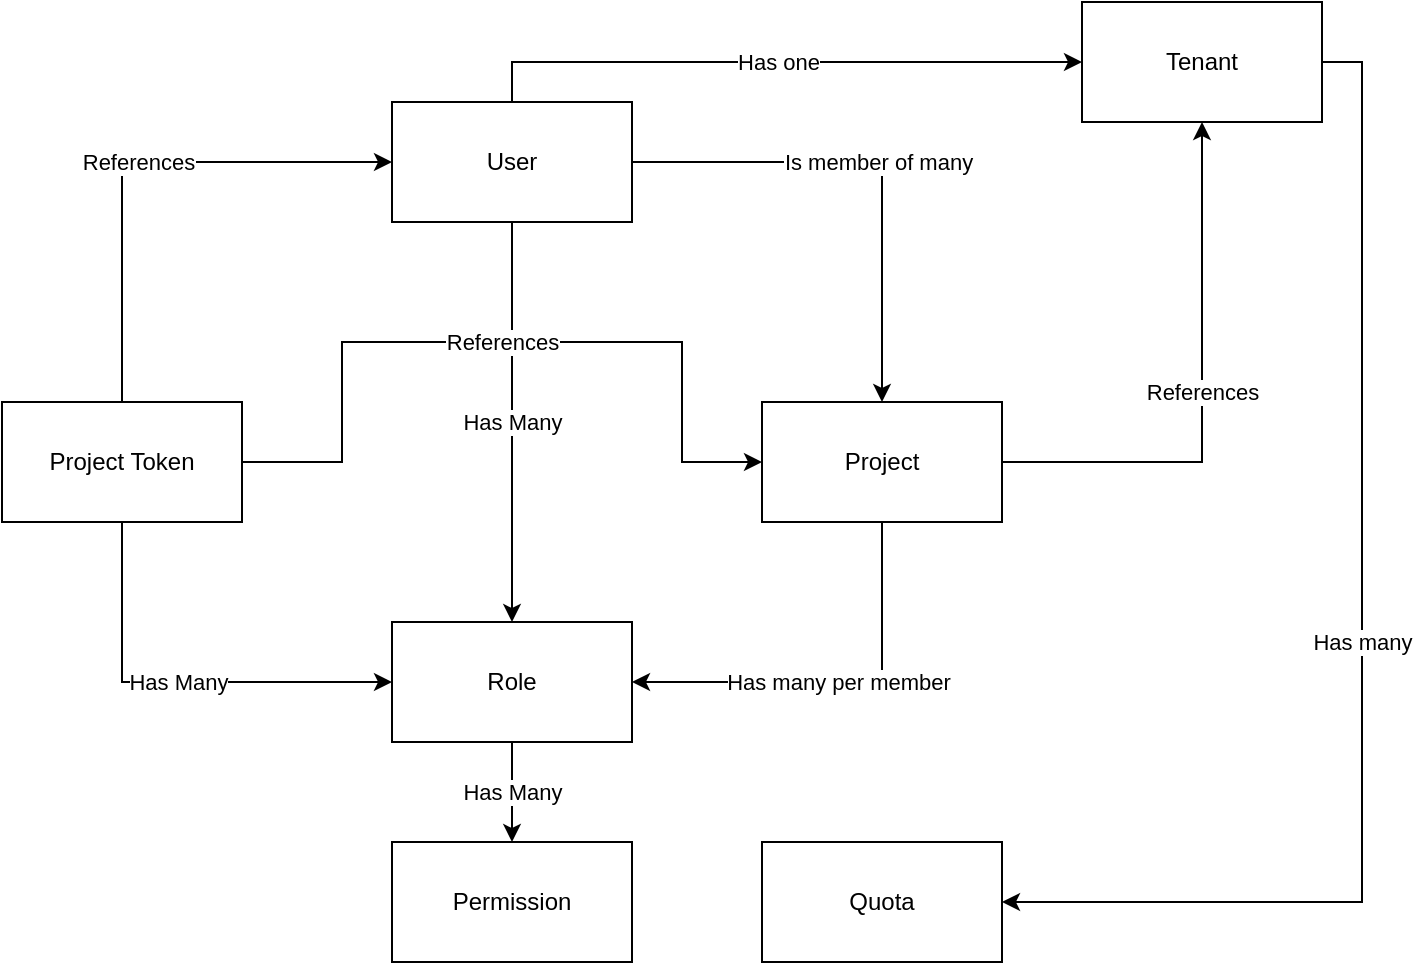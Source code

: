 <mxfile version="14.4.3" type="device"><diagram id="csj_XSS5dEslPSL6R-kq" name="Page-1"><mxGraphModel dx="1422" dy="936" grid="1" gridSize="10" guides="1" tooltips="1" connect="1" arrows="1" fold="1" page="1" pageScale="1" pageWidth="850" pageHeight="1100" math="0" shadow="0"><root><mxCell id="0"/><mxCell id="1" parent="0"/><mxCell id="O3pILReWp-PwsGxi-FQT-28" value="Role" style="rounded=0;whiteSpace=wrap;html=1;" vertex="1" parent="1"><mxGeometry x="275" y="380" width="120" height="60" as="geometry"/></mxCell><mxCell id="O3pILReWp-PwsGxi-FQT-29" value="Permission" style="rounded=0;whiteSpace=wrap;html=1;" vertex="1" parent="1"><mxGeometry x="275" y="490" width="120" height="60" as="geometry"/></mxCell><mxCell id="O3pILReWp-PwsGxi-FQT-30" value="Has Many" style="edgeStyle=orthogonalEdgeStyle;rounded=0;orthogonalLoop=1;jettySize=auto;html=1;exitX=0.5;exitY=1;exitDx=0;exitDy=0;entryX=0.5;entryY=0;entryDx=0;entryDy=0;" edge="1" parent="1" source="O3pILReWp-PwsGxi-FQT-28" target="O3pILReWp-PwsGxi-FQT-29"><mxGeometry relative="1" as="geometry"><mxPoint x="400" y="20" as="sourcePoint"/><mxPoint x="400" y="80" as="targetPoint"/></mxGeometry></mxCell><mxCell id="O3pILReWp-PwsGxi-FQT-38" value="Has one" style="edgeStyle=orthogonalEdgeStyle;rounded=0;orthogonalLoop=1;jettySize=auto;html=1;exitX=0.5;exitY=0;exitDx=0;exitDy=0;entryX=0;entryY=0.5;entryDx=0;entryDy=0;" edge="1" parent="1" source="O3pILReWp-PwsGxi-FQT-31" target="O3pILReWp-PwsGxi-FQT-37"><mxGeometry relative="1" as="geometry"/></mxCell><mxCell id="O3pILReWp-PwsGxi-FQT-40" value="Is member of many" style="edgeStyle=orthogonalEdgeStyle;rounded=0;orthogonalLoop=1;jettySize=auto;html=1;exitX=1;exitY=0.5;exitDx=0;exitDy=0;" edge="1" parent="1" source="O3pILReWp-PwsGxi-FQT-31" target="O3pILReWp-PwsGxi-FQT-39"><mxGeometry relative="1" as="geometry"/></mxCell><mxCell id="O3pILReWp-PwsGxi-FQT-31" value="User" style="rounded=0;whiteSpace=wrap;html=1;" vertex="1" parent="1"><mxGeometry x="275" y="120" width="120" height="60" as="geometry"/></mxCell><mxCell id="O3pILReWp-PwsGxi-FQT-32" value="Has Many" style="edgeStyle=orthogonalEdgeStyle;rounded=0;orthogonalLoop=1;jettySize=auto;html=1;exitX=0.5;exitY=1;exitDx=0;exitDy=0;entryX=0.5;entryY=0;entryDx=0;entryDy=0;" edge="1" parent="1" source="O3pILReWp-PwsGxi-FQT-31" target="O3pILReWp-PwsGxi-FQT-28"><mxGeometry relative="1" as="geometry"><mxPoint x="345" y="480" as="sourcePoint"/><mxPoint x="240" y="240" as="targetPoint"/><Array as="points"><mxPoint x="335" y="300"/><mxPoint x="335" y="300"/></Array></mxGeometry></mxCell><mxCell id="O3pILReWp-PwsGxi-FQT-35" value="References" style="edgeStyle=orthogonalEdgeStyle;rounded=0;orthogonalLoop=1;jettySize=auto;html=1;exitX=0.5;exitY=0;exitDx=0;exitDy=0;entryX=0;entryY=0.5;entryDx=0;entryDy=0;" edge="1" parent="1" source="O3pILReWp-PwsGxi-FQT-33" target="O3pILReWp-PwsGxi-FQT-31"><mxGeometry relative="1" as="geometry"/></mxCell><mxCell id="O3pILReWp-PwsGxi-FQT-43" value="References" style="edgeStyle=orthogonalEdgeStyle;rounded=0;orthogonalLoop=1;jettySize=auto;html=1;exitX=1;exitY=0.5;exitDx=0;exitDy=0;entryX=0;entryY=0.5;entryDx=0;entryDy=0;" edge="1" parent="1" source="O3pILReWp-PwsGxi-FQT-33" target="O3pILReWp-PwsGxi-FQT-39"><mxGeometry relative="1" as="geometry"><Array as="points"><mxPoint x="250" y="300"/><mxPoint x="250" y="240"/><mxPoint x="420" y="240"/><mxPoint x="420" y="300"/></Array></mxGeometry></mxCell><mxCell id="O3pILReWp-PwsGxi-FQT-33" value="Project Token" style="rounded=0;whiteSpace=wrap;html=1;" vertex="1" parent="1"><mxGeometry x="80" y="270" width="120" height="60" as="geometry"/></mxCell><mxCell id="O3pILReWp-PwsGxi-FQT-34" value="Has Many" style="edgeStyle=orthogonalEdgeStyle;rounded=0;orthogonalLoop=1;jettySize=auto;html=1;exitX=0.5;exitY=1;exitDx=0;exitDy=0;entryX=0;entryY=0.5;entryDx=0;entryDy=0;" edge="1" parent="1" source="O3pILReWp-PwsGxi-FQT-33" target="O3pILReWp-PwsGxi-FQT-28"><mxGeometry relative="1" as="geometry"><mxPoint x="345" y="340" as="sourcePoint"/><mxPoint x="345" y="420" as="targetPoint"/></mxGeometry></mxCell><mxCell id="O3pILReWp-PwsGxi-FQT-45" value="Has many" style="edgeStyle=orthogonalEdgeStyle;rounded=0;orthogonalLoop=1;jettySize=auto;html=1;exitX=1;exitY=0.5;exitDx=0;exitDy=0;entryX=1;entryY=0.5;entryDx=0;entryDy=0;" edge="1" parent="1" source="O3pILReWp-PwsGxi-FQT-37" target="O3pILReWp-PwsGxi-FQT-44"><mxGeometry relative="1" as="geometry"/></mxCell><mxCell id="O3pILReWp-PwsGxi-FQT-37" value="Tenant" style="rounded=0;whiteSpace=wrap;html=1;" vertex="1" parent="1"><mxGeometry x="620" y="70" width="120" height="60" as="geometry"/></mxCell><mxCell id="O3pILReWp-PwsGxi-FQT-41" value="Has many per member" style="edgeStyle=orthogonalEdgeStyle;rounded=0;orthogonalLoop=1;jettySize=auto;html=1;exitX=0.5;exitY=1;exitDx=0;exitDy=0;entryX=1;entryY=0.5;entryDx=0;entryDy=0;" edge="1" parent="1" source="O3pILReWp-PwsGxi-FQT-39" target="O3pILReWp-PwsGxi-FQT-28"><mxGeometry relative="1" as="geometry"/></mxCell><mxCell id="O3pILReWp-PwsGxi-FQT-42" value="References" style="edgeStyle=orthogonalEdgeStyle;rounded=0;orthogonalLoop=1;jettySize=auto;html=1;exitX=1;exitY=0.5;exitDx=0;exitDy=0;entryX=0.5;entryY=1;entryDx=0;entryDy=0;" edge="1" parent="1" source="O3pILReWp-PwsGxi-FQT-39" target="O3pILReWp-PwsGxi-FQT-37"><mxGeometry relative="1" as="geometry"/></mxCell><mxCell id="O3pILReWp-PwsGxi-FQT-39" value="Project" style="rounded=0;whiteSpace=wrap;html=1;" vertex="1" parent="1"><mxGeometry x="460" y="270" width="120" height="60" as="geometry"/></mxCell><mxCell id="O3pILReWp-PwsGxi-FQT-44" value="Quota" style="rounded=0;whiteSpace=wrap;html=1;" vertex="1" parent="1"><mxGeometry x="460" y="490" width="120" height="60" as="geometry"/></mxCell></root></mxGraphModel></diagram></mxfile>